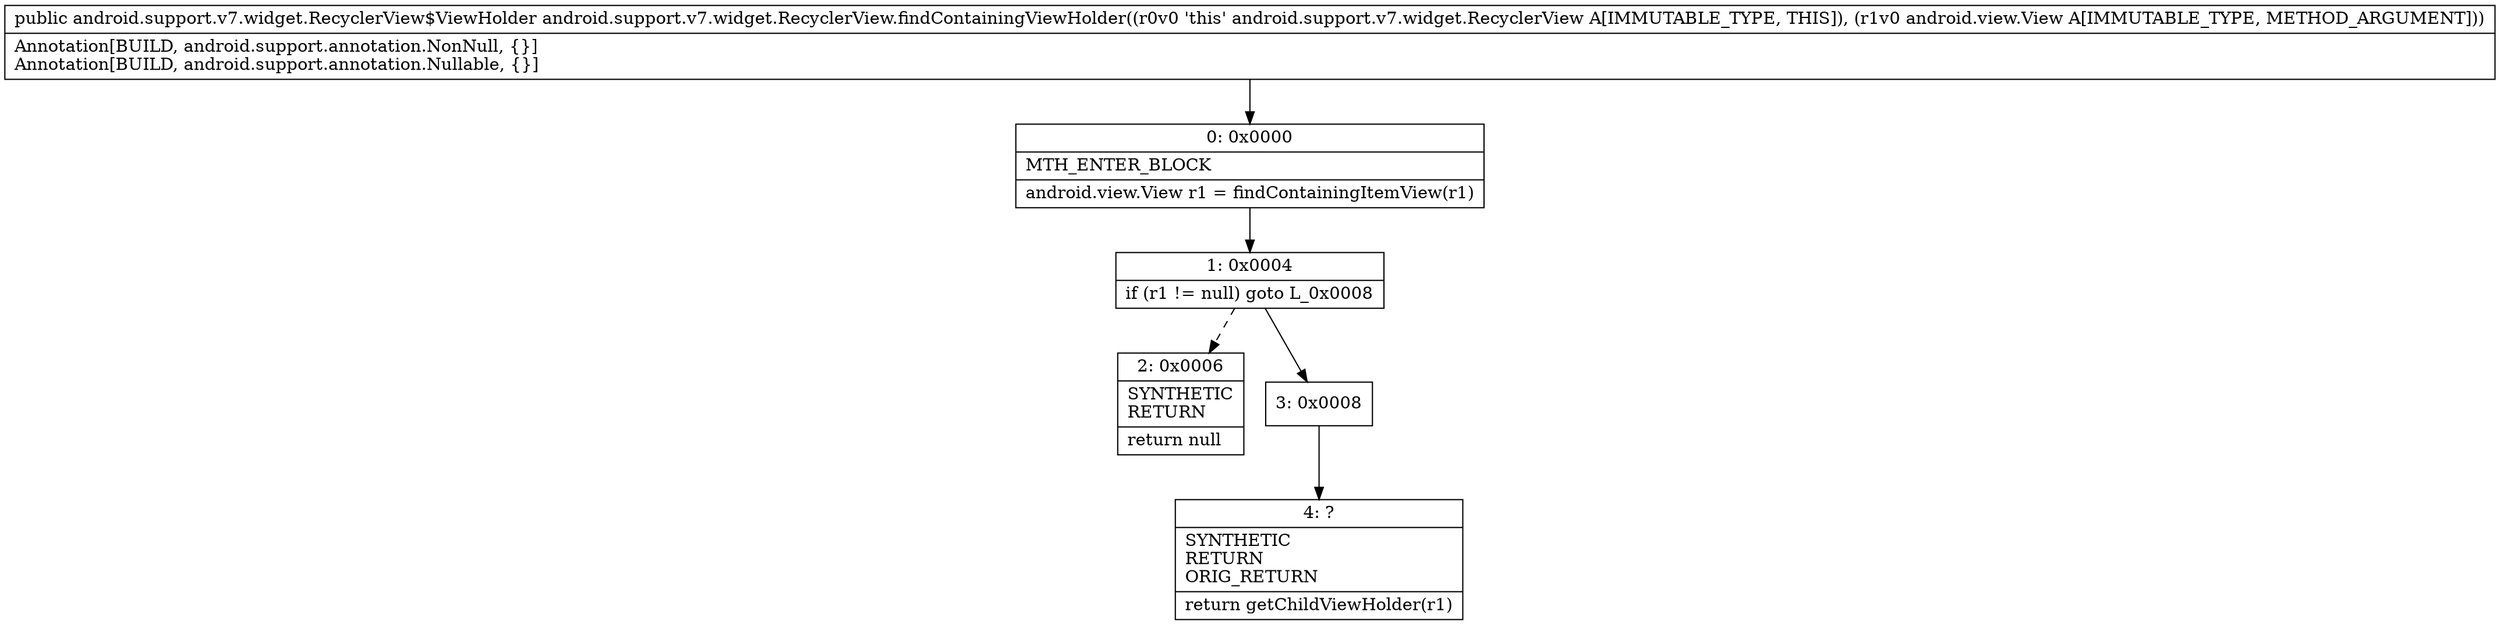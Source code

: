 digraph "CFG forandroid.support.v7.widget.RecyclerView.findContainingViewHolder(Landroid\/view\/View;)Landroid\/support\/v7\/widget\/RecyclerView$ViewHolder;" {
Node_0 [shape=record,label="{0\:\ 0x0000|MTH_ENTER_BLOCK\l|android.view.View r1 = findContainingItemView(r1)\l}"];
Node_1 [shape=record,label="{1\:\ 0x0004|if (r1 != null) goto L_0x0008\l}"];
Node_2 [shape=record,label="{2\:\ 0x0006|SYNTHETIC\lRETURN\l|return null\l}"];
Node_3 [shape=record,label="{3\:\ 0x0008}"];
Node_4 [shape=record,label="{4\:\ ?|SYNTHETIC\lRETURN\lORIG_RETURN\l|return getChildViewHolder(r1)\l}"];
MethodNode[shape=record,label="{public android.support.v7.widget.RecyclerView$ViewHolder android.support.v7.widget.RecyclerView.findContainingViewHolder((r0v0 'this' android.support.v7.widget.RecyclerView A[IMMUTABLE_TYPE, THIS]), (r1v0 android.view.View A[IMMUTABLE_TYPE, METHOD_ARGUMENT]))  | Annotation[BUILD, android.support.annotation.NonNull, \{\}]\lAnnotation[BUILD, android.support.annotation.Nullable, \{\}]\l}"];
MethodNode -> Node_0;
Node_0 -> Node_1;
Node_1 -> Node_2[style=dashed];
Node_1 -> Node_3;
Node_3 -> Node_4;
}

